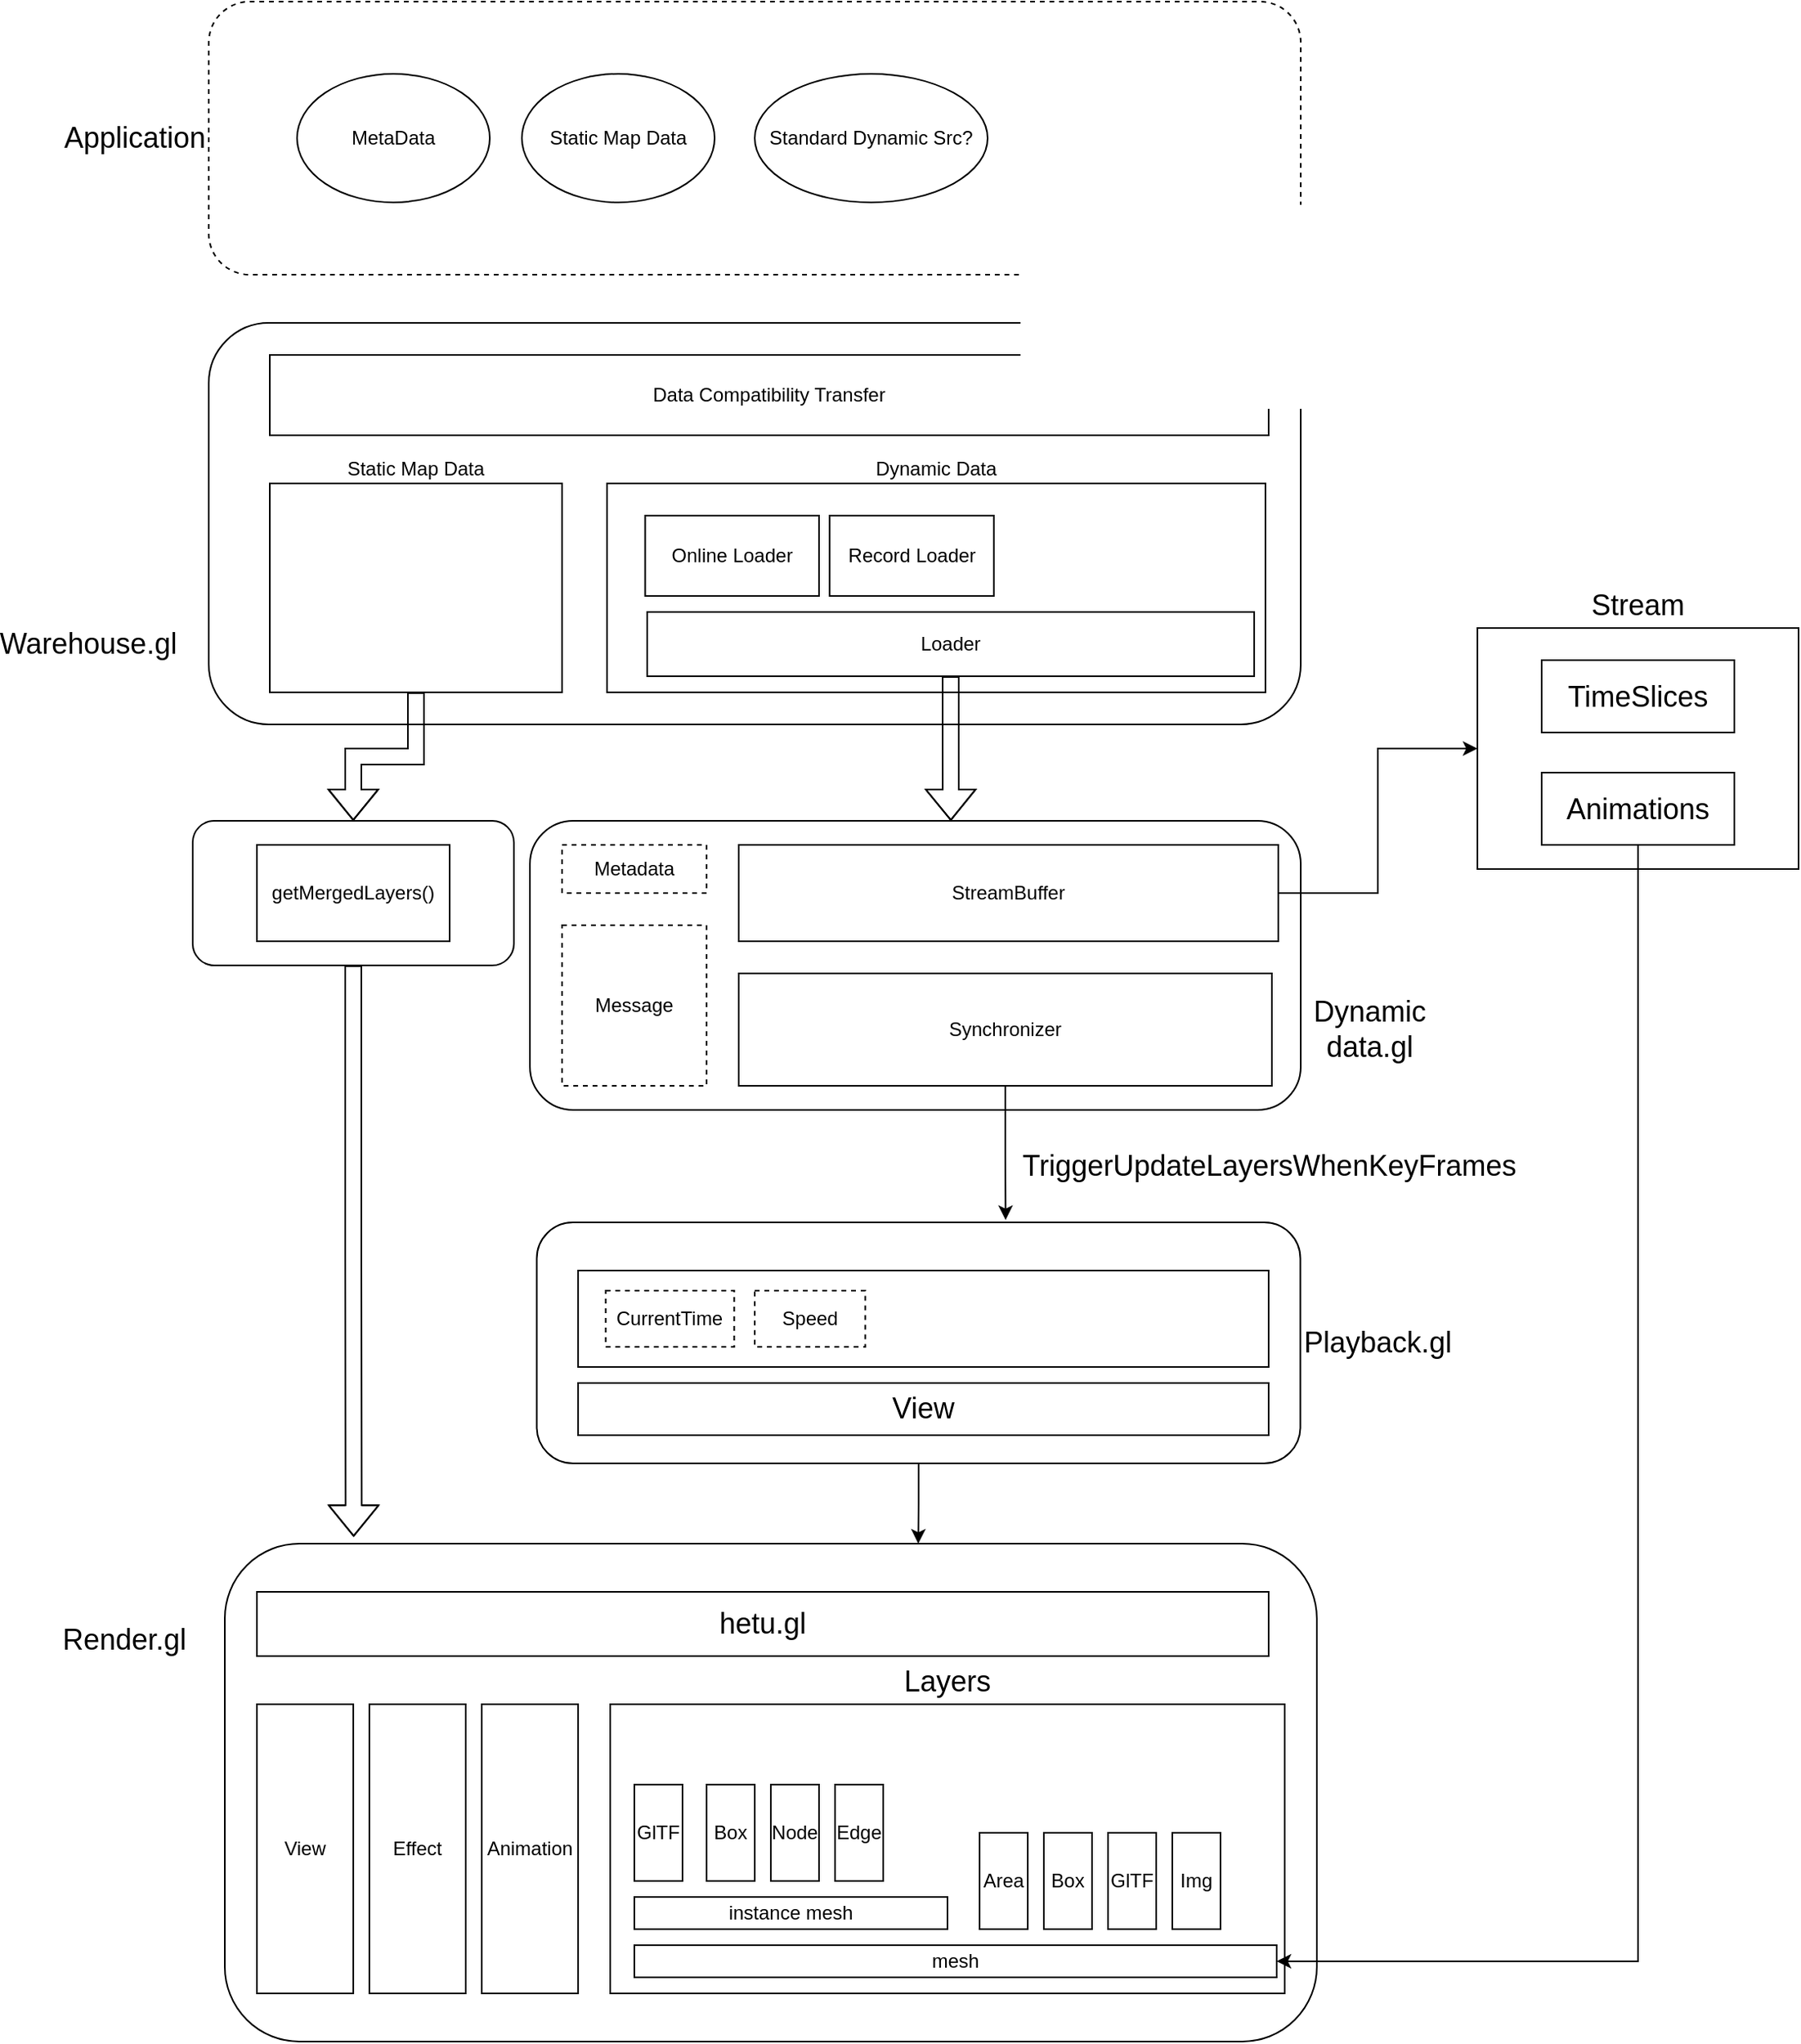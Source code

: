 <mxfile version="12.5.1" type="github">
  <diagram id="kbm905aHLV5Dr9nUJAch" name="Page-1">
    <mxGraphModel dx="3576" dy="2666" grid="1" gridSize="10" guides="1" tooltips="1" connect="1" arrows="1" fold="1" page="1" pageScale="1" pageWidth="827" pageHeight="1169" math="0" shadow="0">
      <root>
        <mxCell id="0"/>
        <mxCell id="1" parent="0"/>
        <mxCell id="Kp7RcIrqSu2gTxTqtwUE-7" value="" style="rounded=1;whiteSpace=wrap;html=1;" vertex="1" parent="1">
          <mxGeometry x="-295" y="-190" width="680" height="310" as="geometry"/>
        </mxCell>
        <mxCell id="Kp7RcIrqSu2gTxTqtwUE-8" value="Render.gl" style="text;html=1;strokeColor=none;fillColor=none;align=center;verticalAlign=middle;whiteSpace=wrap;rounded=0;fontSize=18;" vertex="1" parent="1">
          <mxGeometry x="-375" y="-140" width="35" height="20" as="geometry"/>
        </mxCell>
        <mxCell id="Kp7RcIrqSu2gTxTqtwUE-9" value="" style="rounded=1;whiteSpace=wrap;html=1;" vertex="1" parent="1">
          <mxGeometry x="-105" y="-640" width="480" height="180" as="geometry"/>
        </mxCell>
        <mxCell id="Kp7RcIrqSu2gTxTqtwUE-10" value="Dynamic data.gl" style="text;html=1;strokeColor=none;fillColor=none;align=center;verticalAlign=middle;whiteSpace=wrap;rounded=0;fontSize=18;" vertex="1" parent="1">
          <mxGeometry x="398" y="-520" width="40" height="20" as="geometry"/>
        </mxCell>
        <mxCell id="Kp7RcIrqSu2gTxTqtwUE-11" value="" style="rounded=1;whiteSpace=wrap;html=1;" vertex="1" parent="1">
          <mxGeometry x="-305" y="-950" width="680" height="250" as="geometry"/>
        </mxCell>
        <mxCell id="Kp7RcIrqSu2gTxTqtwUE-12" value="Warehouse.gl" style="text;html=1;strokeColor=none;fillColor=none;align=center;verticalAlign=middle;whiteSpace=wrap;rounded=0;fontSize=18;" vertex="1" parent="1">
          <mxGeometry x="-400" y="-760" width="40" height="20" as="geometry"/>
        </mxCell>
        <mxCell id="Kp7RcIrqSu2gTxTqtwUE-126" value="" style="edgeStyle=orthogonalEdgeStyle;rounded=0;orthogonalLoop=1;jettySize=auto;html=1;fontSize=18;entryX=0.635;entryY=0;entryDx=0;entryDy=0;entryPerimeter=0;" edge="1" parent="1" source="Kp7RcIrqSu2gTxTqtwUE-13" target="Kp7RcIrqSu2gTxTqtwUE-7">
          <mxGeometry relative="1" as="geometry"/>
        </mxCell>
        <mxCell id="Kp7RcIrqSu2gTxTqtwUE-13" value="Playback.gl" style="rounded=1;whiteSpace=wrap;html=1;labelPosition=right;verticalLabelPosition=middle;align=left;verticalAlign=middle;fontSize=18;" vertex="1" parent="1">
          <mxGeometry x="-100.75" y="-390" width="475.5" height="150" as="geometry"/>
        </mxCell>
        <mxCell id="Kp7RcIrqSu2gTxTqtwUE-16" value="hetu.gl" style="rounded=0;whiteSpace=wrap;html=1;fontSize=18;" vertex="1" parent="1">
          <mxGeometry x="-275" y="-160" width="630" height="40" as="geometry"/>
        </mxCell>
        <mxCell id="Kp7RcIrqSu2gTxTqtwUE-17" value="View" style="rounded=0;whiteSpace=wrap;html=1;fontSize=12;" vertex="1" parent="1">
          <mxGeometry x="-275" y="-90" width="60" height="180" as="geometry"/>
        </mxCell>
        <mxCell id="Kp7RcIrqSu2gTxTqtwUE-18" value="Effect" style="rounded=0;whiteSpace=wrap;html=1;fontSize=12;" vertex="1" parent="1">
          <mxGeometry x="-205" y="-90" width="60" height="180" as="geometry"/>
        </mxCell>
        <mxCell id="Kp7RcIrqSu2gTxTqtwUE-21" value="Layers" style="rounded=0;whiteSpace=wrap;html=1;fontSize=18;labelPosition=center;verticalLabelPosition=top;align=center;verticalAlign=bottom;" vertex="1" parent="1">
          <mxGeometry x="-55" y="-90" width="420" height="180" as="geometry"/>
        </mxCell>
        <mxCell id="Kp7RcIrqSu2gTxTqtwUE-23" value="mesh" style="rounded=0;whiteSpace=wrap;html=1;fontSize=12;" vertex="1" parent="1">
          <mxGeometry x="-40" y="60" width="400" height="20" as="geometry"/>
        </mxCell>
        <mxCell id="Kp7RcIrqSu2gTxTqtwUE-24" value="instance mesh" style="rounded=0;whiteSpace=wrap;html=1;fontSize=12;" vertex="1" parent="1">
          <mxGeometry x="-40" y="30" width="195" height="20" as="geometry"/>
        </mxCell>
        <mxCell id="Kp7RcIrqSu2gTxTqtwUE-27" value="Box" style="rounded=0;whiteSpace=wrap;html=1;fontSize=12;" vertex="1" parent="1">
          <mxGeometry x="5" y="-40" width="30" height="60" as="geometry"/>
        </mxCell>
        <mxCell id="Kp7RcIrqSu2gTxTqtwUE-28" value="Node" style="rounded=0;whiteSpace=wrap;html=1;fontSize=12;" vertex="1" parent="1">
          <mxGeometry x="45" y="-40" width="30" height="60" as="geometry"/>
        </mxCell>
        <mxCell id="Kp7RcIrqSu2gTxTqtwUE-29" value="Edge" style="rounded=0;whiteSpace=wrap;html=1;fontSize=12;" vertex="1" parent="1">
          <mxGeometry x="85" y="-40" width="30" height="60" as="geometry"/>
        </mxCell>
        <mxCell id="Kp7RcIrqSu2gTxTqtwUE-30" value="Area" style="rounded=0;whiteSpace=wrap;html=1;fontSize=12;" vertex="1" parent="1">
          <mxGeometry x="175" y="-10" width="30" height="60" as="geometry"/>
        </mxCell>
        <mxCell id="Kp7RcIrqSu2gTxTqtwUE-31" value="Box" style="rounded=0;whiteSpace=wrap;html=1;fontSize=12;" vertex="1" parent="1">
          <mxGeometry x="215" y="-10" width="30" height="60" as="geometry"/>
        </mxCell>
        <mxCell id="Kp7RcIrqSu2gTxTqtwUE-32" value="GlTF" style="rounded=0;whiteSpace=wrap;html=1;fontSize=12;" vertex="1" parent="1">
          <mxGeometry x="255" y="-10" width="30" height="60" as="geometry"/>
        </mxCell>
        <mxCell id="Kp7RcIrqSu2gTxTqtwUE-34" value="Img" style="rounded=0;whiteSpace=wrap;html=1;fontSize=12;" vertex="1" parent="1">
          <mxGeometry x="295" y="-10" width="30" height="60" as="geometry"/>
        </mxCell>
        <mxCell id="Kp7RcIrqSu2gTxTqtwUE-37" value="GlTF" style="rounded=0;whiteSpace=wrap;html=1;fontSize=12;" vertex="1" parent="1">
          <mxGeometry x="-40" y="-40" width="30" height="60" as="geometry"/>
        </mxCell>
        <mxCell id="Kp7RcIrqSu2gTxTqtwUE-131" style="edgeStyle=orthogonalEdgeStyle;rounded=0;orthogonalLoop=1;jettySize=auto;html=1;entryX=0.614;entryY=-0.01;entryDx=0;entryDy=0;entryPerimeter=0;fontSize=12;" edge="1" parent="1" source="Kp7RcIrqSu2gTxTqtwUE-38" target="Kp7RcIrqSu2gTxTqtwUE-13">
          <mxGeometry relative="1" as="geometry"/>
        </mxCell>
        <mxCell id="Kp7RcIrqSu2gTxTqtwUE-38" value="Synchronizer" style="rounded=0;whiteSpace=wrap;html=1;fillColor=#ffffff;fontSize=12;labelPosition=center;verticalLabelPosition=middle;align=center;verticalAlign=middle;" vertex="1" parent="1">
          <mxGeometry x="25" y="-545" width="332" height="70" as="geometry"/>
        </mxCell>
        <mxCell id="Kp7RcIrqSu2gTxTqtwUE-123" value="" style="edgeStyle=orthogonalEdgeStyle;rounded=0;orthogonalLoop=1;jettySize=auto;html=1;fontSize=18;entryX=0;entryY=0.5;entryDx=0;entryDy=0;" edge="1" parent="1" source="Kp7RcIrqSu2gTxTqtwUE-41" target="Kp7RcIrqSu2gTxTqtwUE-114">
          <mxGeometry relative="1" as="geometry">
            <mxPoint x="203" y="-660" as="targetPoint"/>
          </mxGeometry>
        </mxCell>
        <mxCell id="Kp7RcIrqSu2gTxTqtwUE-41" value="StreamBuffer" style="rounded=0;whiteSpace=wrap;html=1;fillColor=#ffffff;fontSize=12;" vertex="1" parent="1">
          <mxGeometry x="25" y="-625" width="336" height="60" as="geometry"/>
        </mxCell>
        <mxCell id="Kp7RcIrqSu2gTxTqtwUE-62" style="edgeStyle=orthogonalEdgeStyle;shape=flexArrow;rounded=0;orthogonalLoop=1;jettySize=auto;html=1;entryX=0.5;entryY=0;entryDx=0;entryDy=0;fontSize=18;" edge="1" parent="1" source="Kp7RcIrqSu2gTxTqtwUE-49" target="Kp7RcIrqSu2gTxTqtwUE-61">
          <mxGeometry relative="1" as="geometry"/>
        </mxCell>
        <mxCell id="Kp7RcIrqSu2gTxTqtwUE-49" value="Static Map Data" style="rounded=0;whiteSpace=wrap;html=1;fillColor=#ffffff;fontSize=12;labelPosition=center;verticalLabelPosition=top;align=center;verticalAlign=bottom;" vertex="1" parent="1">
          <mxGeometry x="-267" y="-850" width="182" height="130" as="geometry"/>
        </mxCell>
        <mxCell id="Kp7RcIrqSu2gTxTqtwUE-50" value="Dynamic Data&lt;br&gt;" style="rounded=0;whiteSpace=wrap;html=1;fillColor=#ffffff;fontSize=12;labelPosition=center;verticalLabelPosition=top;align=center;verticalAlign=bottom;" vertex="1" parent="1">
          <mxGeometry x="-57" y="-850" width="410" height="130" as="geometry"/>
        </mxCell>
        <mxCell id="Kp7RcIrqSu2gTxTqtwUE-61" value="" style="rounded=1;whiteSpace=wrap;html=1;fillColor=#ffffff;fontSize=18;" vertex="1" parent="1">
          <mxGeometry x="-315" y="-640" width="200" height="90" as="geometry"/>
        </mxCell>
        <mxCell id="Kp7RcIrqSu2gTxTqtwUE-65" value="getMergedLayers()" style="rounded=0;whiteSpace=wrap;html=1;fillColor=#ffffff;fontSize=12;" vertex="1" parent="1">
          <mxGeometry x="-275" y="-625" width="120" height="60" as="geometry"/>
        </mxCell>
        <mxCell id="Kp7RcIrqSu2gTxTqtwUE-74" value="Online Loader" style="rounded=0;whiteSpace=wrap;html=1;fillColor=#ffffff;fontSize=12;" vertex="1" parent="1">
          <mxGeometry x="-33.25" y="-830" width="108.25" height="50" as="geometry"/>
        </mxCell>
        <mxCell id="Kp7RcIrqSu2gTxTqtwUE-75" value="Record Loader" style="rounded=0;whiteSpace=wrap;html=1;fillColor=#ffffff;fontSize=12;" vertex="1" parent="1">
          <mxGeometry x="81.63" y="-830" width="102.25" height="50" as="geometry"/>
        </mxCell>
        <mxCell id="Kp7RcIrqSu2gTxTqtwUE-82" style="edgeStyle=orthogonalEdgeStyle;rounded=0;orthogonalLoop=1;jettySize=auto;html=1;entryX=0.546;entryY=0;entryDx=0;entryDy=0;entryPerimeter=0;fontSize=12;shape=flexArrow;" edge="1" parent="1" source="Kp7RcIrqSu2gTxTqtwUE-81" target="Kp7RcIrqSu2gTxTqtwUE-9">
          <mxGeometry relative="1" as="geometry"/>
        </mxCell>
        <mxCell id="Kp7RcIrqSu2gTxTqtwUE-81" value="Loader" style="rounded=0;whiteSpace=wrap;html=1;fillColor=#ffffff;fontSize=12;" vertex="1" parent="1">
          <mxGeometry x="-32" y="-770" width="378" height="40" as="geometry"/>
        </mxCell>
        <mxCell id="Kp7RcIrqSu2gTxTqtwUE-86" value="Metadata" style="rounded=0;whiteSpace=wrap;html=1;fillColor=#ffffff;fontSize=12;dashed=1;" vertex="1" parent="1">
          <mxGeometry x="-85" y="-625" width="90" height="30" as="geometry"/>
        </mxCell>
        <mxCell id="Kp7RcIrqSu2gTxTqtwUE-87" value="Message" style="rounded=0;whiteSpace=wrap;html=1;dashed=1;fillColor=#ffffff;fontSize=12;labelPosition=center;verticalLabelPosition=middle;align=center;verticalAlign=middle;" vertex="1" parent="1">
          <mxGeometry x="-85" y="-575" width="90" height="100" as="geometry"/>
        </mxCell>
        <mxCell id="Kp7RcIrqSu2gTxTqtwUE-89" value="Application" style="rounded=1;whiteSpace=wrap;html=1;dashed=1;fillColor=#ffffff;fontSize=18;labelPosition=left;verticalLabelPosition=middle;align=right;verticalAlign=middle;" vertex="1" parent="1">
          <mxGeometry x="-305" y="-1150" width="680" height="170" as="geometry"/>
        </mxCell>
        <mxCell id="Kp7RcIrqSu2gTxTqtwUE-92" style="edgeStyle=orthogonalEdgeStyle;shape=flexArrow;rounded=0;orthogonalLoop=1;jettySize=auto;html=1;entryX=0.118;entryY=-0.014;entryDx=0;entryDy=0;entryPerimeter=0;fontSize=18;" edge="1" parent="1" source="Kp7RcIrqSu2gTxTqtwUE-61" target="Kp7RcIrqSu2gTxTqtwUE-7">
          <mxGeometry relative="1" as="geometry">
            <mxPoint x="-215" y="-570" as="sourcePoint"/>
            <mxPoint x="-248" y="-441" as="targetPoint"/>
          </mxGeometry>
        </mxCell>
        <mxCell id="Kp7RcIrqSu2gTxTqtwUE-111" value="Animation" style="rounded=0;whiteSpace=wrap;html=1;fontSize=12;" vertex="1" parent="1">
          <mxGeometry x="-135" y="-90" width="60" height="180" as="geometry"/>
        </mxCell>
        <mxCell id="Kp7RcIrqSu2gTxTqtwUE-114" value="Stream" style="rounded=0;whiteSpace=wrap;html=1;fillColor=#ffffff;fontSize=18;labelPosition=center;verticalLabelPosition=top;align=center;verticalAlign=bottom;" vertex="1" parent="1">
          <mxGeometry x="485" y="-760" width="200" height="150" as="geometry"/>
        </mxCell>
        <mxCell id="Kp7RcIrqSu2gTxTqtwUE-121" style="edgeStyle=orthogonalEdgeStyle;rounded=0;orthogonalLoop=1;jettySize=auto;html=1;entryX=1;entryY=0.5;entryDx=0;entryDy=0;fontSize=18;" edge="1" parent="1" source="Kp7RcIrqSu2gTxTqtwUE-115" target="Kp7RcIrqSu2gTxTqtwUE-23">
          <mxGeometry relative="1" as="geometry">
            <Array as="points">
              <mxPoint x="585" y="70"/>
            </Array>
          </mxGeometry>
        </mxCell>
        <mxCell id="Kp7RcIrqSu2gTxTqtwUE-115" value="Animations" style="rounded=0;whiteSpace=wrap;html=1;fillColor=#ffffff;fontSize=18;" vertex="1" parent="1">
          <mxGeometry x="525" y="-670" width="120" height="45" as="geometry"/>
        </mxCell>
        <mxCell id="Kp7RcIrqSu2gTxTqtwUE-118" value="TimeSlices" style="rounded=0;whiteSpace=wrap;html=1;fillColor=#ffffff;fontSize=18;" vertex="1" parent="1">
          <mxGeometry x="525" y="-740" width="120" height="45" as="geometry"/>
        </mxCell>
        <mxCell id="Kp7RcIrqSu2gTxTqtwUE-124" value="View" style="rounded=0;whiteSpace=wrap;html=1;fillColor=#ffffff;fontSize=18;" vertex="1" parent="1">
          <mxGeometry x="-75" y="-290" width="430" height="32.5" as="geometry"/>
        </mxCell>
        <mxCell id="Kp7RcIrqSu2gTxTqtwUE-127" value="TriggerUpdateLayersWhenKeyFrames" style="text;html=1;align=center;verticalAlign=middle;resizable=0;points=[];autosize=1;fontSize=18;" vertex="1" parent="1">
          <mxGeometry x="195" y="-440" width="320" height="30" as="geometry"/>
        </mxCell>
        <mxCell id="Kp7RcIrqSu2gTxTqtwUE-130" value="Data Compatibility Transfer" style="rounded=0;whiteSpace=wrap;html=1;fillColor=#ffffff;fontSize=12;" vertex="1" parent="1">
          <mxGeometry x="-267" y="-930" width="622" height="50" as="geometry"/>
        </mxCell>
        <mxCell id="Kp7RcIrqSu2gTxTqtwUE-138" value="" style="group;labelPosition=center;verticalLabelPosition=top;align=center;verticalAlign=bottom;" vertex="1" connectable="0" parent="1">
          <mxGeometry x="-75" y="-360" width="430" height="60" as="geometry"/>
        </mxCell>
        <mxCell id="Kp7RcIrqSu2gTxTqtwUE-134" value="" style="rounded=0;whiteSpace=wrap;html=1;fillColor=#ffffff;fontSize=12;" vertex="1" parent="Kp7RcIrqSu2gTxTqtwUE-138">
          <mxGeometry width="430" height="60" as="geometry"/>
        </mxCell>
        <mxCell id="Kp7RcIrqSu2gTxTqtwUE-137" value="" style="group" vertex="1" connectable="0" parent="Kp7RcIrqSu2gTxTqtwUE-138">
          <mxGeometry x="17.2" y="12.5" width="147.92" height="35" as="geometry"/>
        </mxCell>
        <mxCell id="Kp7RcIrqSu2gTxTqtwUE-135" value="CurrentTime" style="rounded=0;whiteSpace=wrap;html=1;fillColor=#ffffff;fontSize=12;dashed=1;" vertex="1" parent="Kp7RcIrqSu2gTxTqtwUE-137">
          <mxGeometry width="80" height="35" as="geometry"/>
        </mxCell>
        <mxCell id="Kp7RcIrqSu2gTxTqtwUE-136" value="Speed" style="rounded=0;whiteSpace=wrap;html=1;fillColor=#ffffff;fontSize=12;dashed=1;" vertex="1" parent="Kp7RcIrqSu2gTxTqtwUE-138">
          <mxGeometry x="110" y="12.5" width="68.8" height="35" as="geometry"/>
        </mxCell>
        <mxCell id="Kp7RcIrqSu2gTxTqtwUE-139" value="MetaData" style="ellipse;whiteSpace=wrap;html=1;fillColor=#ffffff;fontSize=12;" vertex="1" parent="1">
          <mxGeometry x="-250" y="-1105" width="120" height="80" as="geometry"/>
        </mxCell>
        <mxCell id="Kp7RcIrqSu2gTxTqtwUE-140" value="Static Map Data" style="ellipse;whiteSpace=wrap;html=1;fillColor=#ffffff;fontSize=12;" vertex="1" parent="1">
          <mxGeometry x="-110" y="-1105" width="120" height="80" as="geometry"/>
        </mxCell>
        <mxCell id="Kp7RcIrqSu2gTxTqtwUE-141" value="Standard Dynamic Src?" style="ellipse;whiteSpace=wrap;html=1;fillColor=#ffffff;fontSize=12;" vertex="1" parent="1">
          <mxGeometry x="35" y="-1105" width="145" height="80" as="geometry"/>
        </mxCell>
      </root>
    </mxGraphModel>
  </diagram>
</mxfile>
